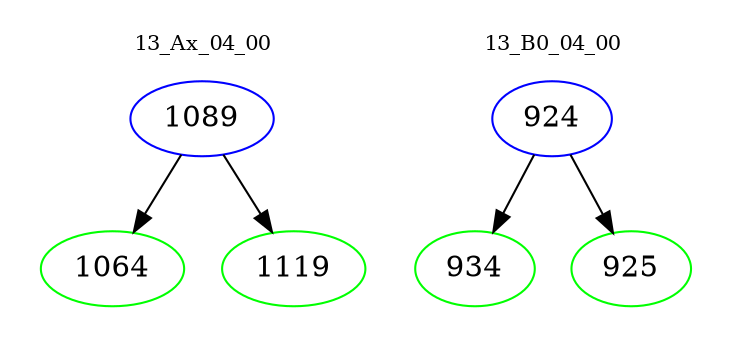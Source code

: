 digraph{
subgraph cluster_0 {
color = white
label = "13_Ax_04_00";
fontsize=10;
T0_1089 [label="1089", color="blue"]
T0_1089 -> T0_1064 [color="black"]
T0_1064 [label="1064", color="green"]
T0_1089 -> T0_1119 [color="black"]
T0_1119 [label="1119", color="green"]
}
subgraph cluster_1 {
color = white
label = "13_B0_04_00";
fontsize=10;
T1_924 [label="924", color="blue"]
T1_924 -> T1_934 [color="black"]
T1_934 [label="934", color="green"]
T1_924 -> T1_925 [color="black"]
T1_925 [label="925", color="green"]
}
}
